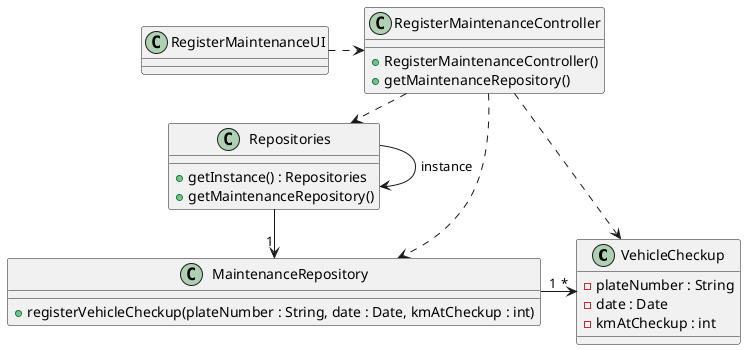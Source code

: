 @startuml
skinparam shadowing false
skinparam line type polyline

'left to right direction

class VehicleCheckup {
    - plateNumber : String
    - date : Date
    - kmAtCheckup : int
}


class MaintenanceRepository {
    + registerVehicleCheckup(plateNumber : String, date : Date, kmAtCheckup : int)
}

class Repositories {
    + getInstance() : Repositories
    + getMaintenanceRepository()
}

class RegisterMaintenanceController {
    + RegisterMaintenanceController()
    + getMaintenanceRepository()
}

class RegisterMaintenanceUI {
}

Repositories -> Repositories : instance

RegisterMaintenanceUI .> RegisterMaintenanceController

RegisterMaintenanceController .> Repositories

RegisterMaintenanceController ..> MaintenanceRepository

Repositories -> "1" MaintenanceRepository

MaintenanceRepository "1" -> "*" VehicleCheckup


RegisterMaintenanceController ..> VehicleCheckup


@enduml
